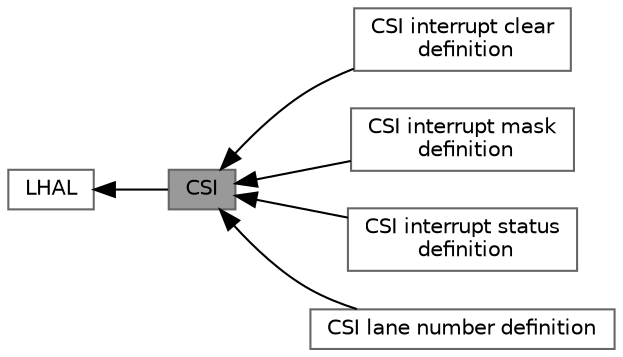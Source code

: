digraph "CSI"
{
 // LATEX_PDF_SIZE
  bgcolor="transparent";
  edge [fontname=Helvetica,fontsize=10,labelfontname=Helvetica,labelfontsize=10];
  node [fontname=Helvetica,fontsize=10,shape=box,height=0.2,width=0.4];
  rankdir=LR;
  Node1 [label="CSI",height=0.2,width=0.4,color="gray40", fillcolor="grey60", style="filled", fontcolor="black",tooltip=" "];
  Node6 [label="CSI interrupt clear\l definition",height=0.2,width=0.4,color="grey40", fillcolor="white", style="filled",URL="$group___c_s_i___i_n_t_c_l_r.html",tooltip=" "];
  Node5 [label="CSI interrupt mask\l definition",height=0.2,width=0.4,color="grey40", fillcolor="white", style="filled",URL="$group___c_s_i___i_n_t_m_a_s_k.html",tooltip=" "];
  Node4 [label="CSI interrupt status\l definition",height=0.2,width=0.4,color="grey40", fillcolor="white", style="filled",URL="$group___c_s_i___i_n_t_s_t_s.html",tooltip=" "];
  Node3 [label="CSI lane number definition",height=0.2,width=0.4,color="grey40", fillcolor="white", style="filled",URL="$group___c_s_i___l_a_n_e___n_u_m_b_e_r.html",tooltip=" "];
  Node2 [label="LHAL",height=0.2,width=0.4,color="grey40", fillcolor="white", style="filled",URL="$group___l_h_a_l.html",tooltip=" "];
  Node2->Node1 [shape=plaintext, dir="back", style="solid"];
  Node1->Node3 [shape=plaintext, dir="back", style="solid"];
  Node1->Node4 [shape=plaintext, dir="back", style="solid"];
  Node1->Node5 [shape=plaintext, dir="back", style="solid"];
  Node1->Node6 [shape=plaintext, dir="back", style="solid"];
}
